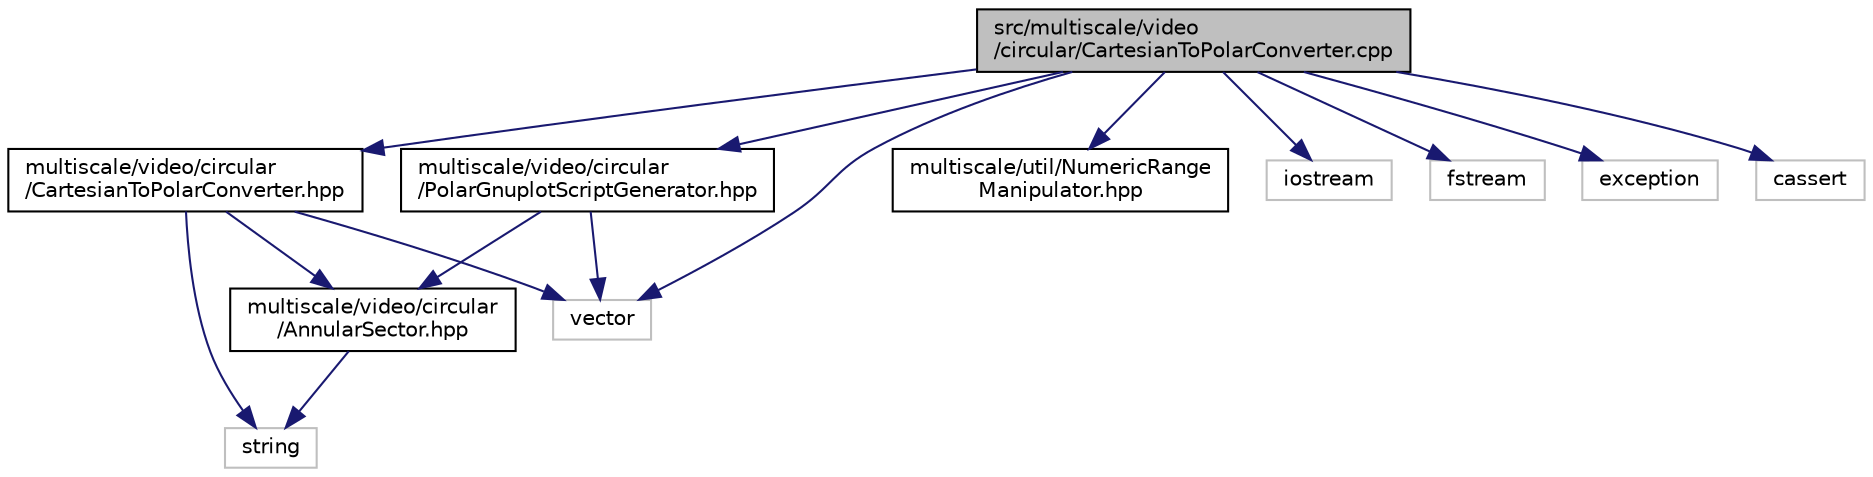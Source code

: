 digraph "src/multiscale/video/circular/CartesianToPolarConverter.cpp"
{
  edge [fontname="Helvetica",fontsize="10",labelfontname="Helvetica",labelfontsize="10"];
  node [fontname="Helvetica",fontsize="10",shape=record];
  Node1 [label="src/multiscale/video\l/circular/CartesianToPolarConverter.cpp",height=0.2,width=0.4,color="black", fillcolor="grey75", style="filled" fontcolor="black"];
  Node1 -> Node2 [color="midnightblue",fontsize="10",style="solid"];
  Node2 [label="multiscale/video/circular\l/CartesianToPolarConverter.hpp",height=0.2,width=0.4,color="black", fillcolor="white", style="filled",URL="$CartesianToPolarConverter_8hpp.html"];
  Node2 -> Node3 [color="midnightblue",fontsize="10",style="solid"];
  Node3 [label="multiscale/video/circular\l/AnnularSector.hpp",height=0.2,width=0.4,color="black", fillcolor="white", style="filled",URL="$AnnularSector_8hpp.html"];
  Node3 -> Node4 [color="midnightblue",fontsize="10",style="solid"];
  Node4 [label="string",height=0.2,width=0.4,color="grey75", fillcolor="white", style="filled"];
  Node2 -> Node4 [color="midnightblue",fontsize="10",style="solid"];
  Node2 -> Node5 [color="midnightblue",fontsize="10",style="solid"];
  Node5 [label="vector",height=0.2,width=0.4,color="grey75", fillcolor="white", style="filled"];
  Node1 -> Node6 [color="midnightblue",fontsize="10",style="solid"];
  Node6 [label="multiscale/video/circular\l/PolarGnuplotScriptGenerator.hpp",height=0.2,width=0.4,color="black", fillcolor="white", style="filled",URL="$PolarGnuplotScriptGenerator_8hpp.html"];
  Node6 -> Node3 [color="midnightblue",fontsize="10",style="solid"];
  Node6 -> Node5 [color="midnightblue",fontsize="10",style="solid"];
  Node1 -> Node7 [color="midnightblue",fontsize="10",style="solid"];
  Node7 [label="multiscale/util/NumericRange\lManipulator.hpp",height=0.2,width=0.4,color="black", fillcolor="white", style="filled",URL="$NumericRangeManipulator_8hpp.html"];
  Node1 -> Node8 [color="midnightblue",fontsize="10",style="solid"];
  Node8 [label="iostream",height=0.2,width=0.4,color="grey75", fillcolor="white", style="filled"];
  Node1 -> Node9 [color="midnightblue",fontsize="10",style="solid"];
  Node9 [label="fstream",height=0.2,width=0.4,color="grey75", fillcolor="white", style="filled"];
  Node1 -> Node10 [color="midnightblue",fontsize="10",style="solid"];
  Node10 [label="exception",height=0.2,width=0.4,color="grey75", fillcolor="white", style="filled"];
  Node1 -> Node11 [color="midnightblue",fontsize="10",style="solid"];
  Node11 [label="cassert",height=0.2,width=0.4,color="grey75", fillcolor="white", style="filled"];
  Node1 -> Node5 [color="midnightblue",fontsize="10",style="solid"];
}
